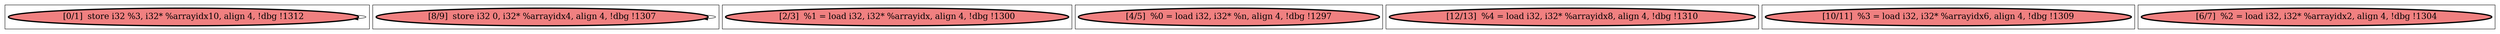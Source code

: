 
digraph G {



node63->node63 [ ]
node66->node66 [ ]


subgraph cluster6 {


node69 [penwidth=3.0,fontsize=20,fillcolor=lightcoral,label="[2/3]  %1 = load i32, i32* %arrayidx, align 4, !dbg !1300",shape=ellipse,style=filled ]



}

subgraph cluster0 {


node63 [penwidth=3.0,fontsize=20,fillcolor=lightcoral,label="[0/1]  store i32 %3, i32* %arrayidx10, align 4, !dbg !1312",shape=ellipse,style=filled ]



}

subgraph cluster5 {


node68 [penwidth=3.0,fontsize=20,fillcolor=lightcoral,label="[4/5]  %0 = load i32, i32* %n, align 4, !dbg !1297",shape=ellipse,style=filled ]



}

subgraph cluster1 {


node64 [penwidth=3.0,fontsize=20,fillcolor=lightcoral,label="[12/13]  %4 = load i32, i32* %arrayidx8, align 4, !dbg !1310",shape=ellipse,style=filled ]



}

subgraph cluster2 {


node65 [penwidth=3.0,fontsize=20,fillcolor=lightcoral,label="[10/11]  %3 = load i32, i32* %arrayidx6, align 4, !dbg !1309",shape=ellipse,style=filled ]



}

subgraph cluster3 {


node66 [penwidth=3.0,fontsize=20,fillcolor=lightcoral,label="[8/9]  store i32 0, i32* %arrayidx4, align 4, !dbg !1307",shape=ellipse,style=filled ]



}

subgraph cluster4 {


node67 [penwidth=3.0,fontsize=20,fillcolor=lightcoral,label="[6/7]  %2 = load i32, i32* %arrayidx2, align 4, !dbg !1304",shape=ellipse,style=filled ]



}

}
